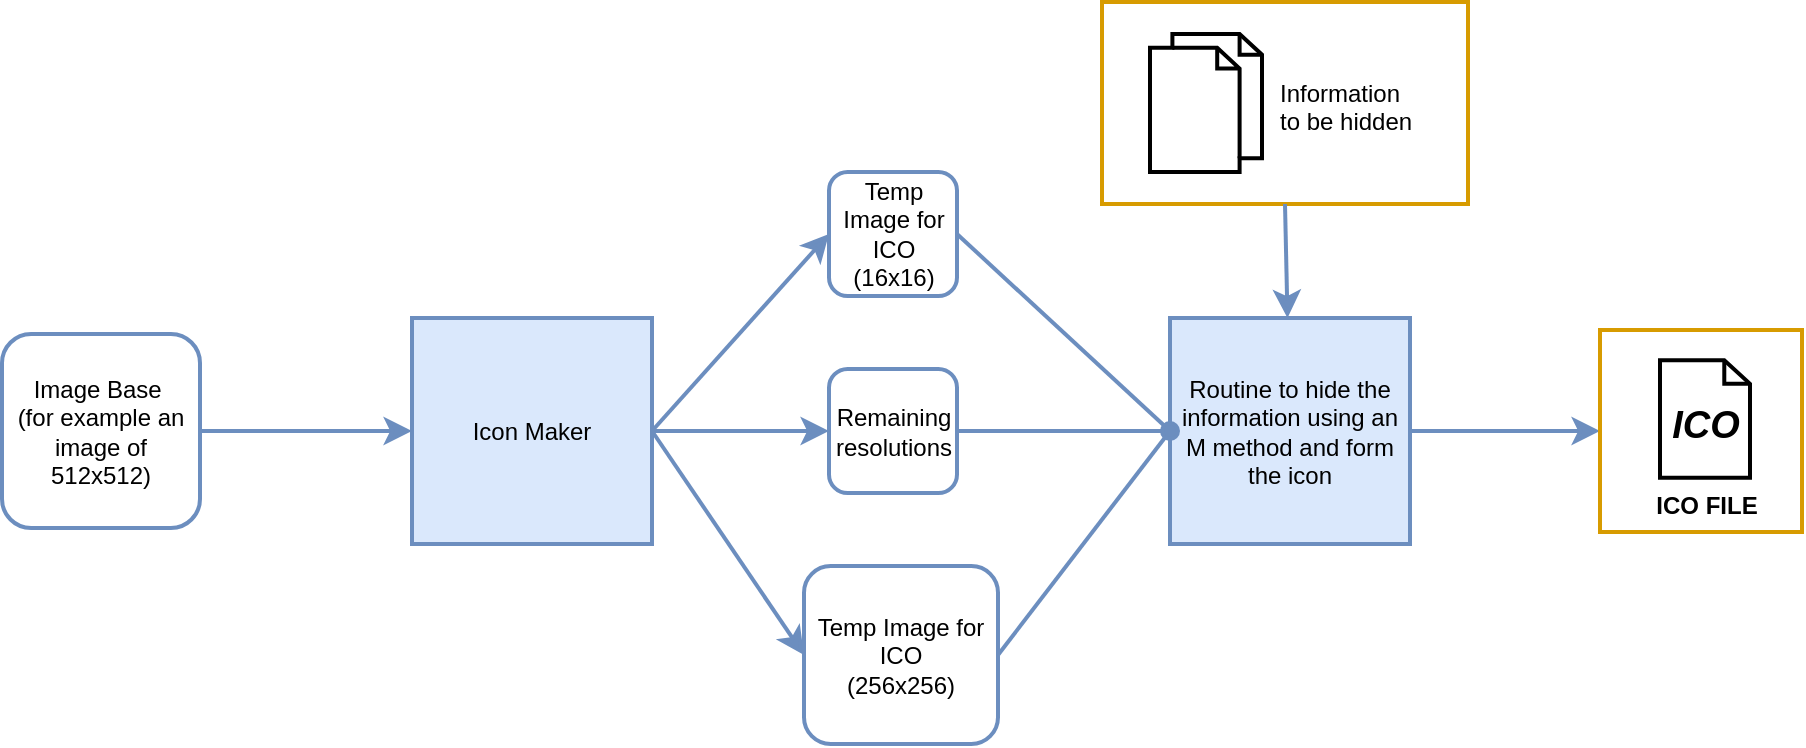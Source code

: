 <mxfile version="24.9.1">
  <diagram name="Página-1" id="AlnsNyq1vR_H65DkMhtp">
    <mxGraphModel dx="1304" dy="321" grid="0" gridSize="10" guides="1" tooltips="1" connect="1" arrows="1" fold="1" page="0" pageScale="1" pageWidth="827" pageHeight="1169" math="0" shadow="0">
      <root>
        <mxCell id="0" />
        <mxCell id="1" parent="0" />
        <mxCell id="-mm5XF8lnovWtMR6PmHI-34" value="" style="rounded=0;whiteSpace=wrap;html=1;strokeColor=#D79B00;strokeWidth=2;" vertex="1" parent="1">
          <mxGeometry x="34" y="83" width="183" height="101" as="geometry" />
        </mxCell>
        <mxCell id="-mm5XF8lnovWtMR6PmHI-6" value="Image Base&amp;nbsp;&lt;div&gt;(for example an image of 512x512)&lt;/div&gt;" style="rounded=1;whiteSpace=wrap;html=1;fillColor=default;strokeColor=#6c8ebf;strokeWidth=2;" vertex="1" parent="1">
          <mxGeometry x="-516" y="249" width="99" height="97" as="geometry" />
        </mxCell>
        <mxCell id="-mm5XF8lnovWtMR6PmHI-28" style="edgeStyle=none;curved=1;rounded=0;orthogonalLoop=1;jettySize=auto;html=1;exitX=1;exitY=0.5;exitDx=0;exitDy=0;entryX=0;entryY=0.5;entryDx=0;entryDy=0;fontSize=12;startSize=8;endSize=8;fillColor=#dae8fc;strokeColor=#6c8ebf;strokeWidth=2;" edge="1" parent="1" source="-mm5XF8lnovWtMR6PmHI-8" target="-mm5XF8lnovWtMR6PmHI-16">
          <mxGeometry relative="1" as="geometry" />
        </mxCell>
        <mxCell id="-mm5XF8lnovWtMR6PmHI-29" style="edgeStyle=none;curved=1;rounded=0;orthogonalLoop=1;jettySize=auto;html=1;exitX=1;exitY=0.5;exitDx=0;exitDy=0;entryX=0;entryY=0.5;entryDx=0;entryDy=0;fontSize=12;startSize=8;endSize=8;fillColor=#dae8fc;strokeColor=#6c8ebf;strokeWidth=2;" edge="1" parent="1" source="-mm5XF8lnovWtMR6PmHI-8" target="-mm5XF8lnovWtMR6PmHI-11">
          <mxGeometry relative="1" as="geometry" />
        </mxCell>
        <mxCell id="-mm5XF8lnovWtMR6PmHI-55" style="edgeStyle=none;curved=1;rounded=0;orthogonalLoop=1;jettySize=auto;html=1;exitX=1;exitY=0.5;exitDx=0;exitDy=0;entryX=0;entryY=0.5;entryDx=0;entryDy=0;fontSize=12;startSize=8;endSize=8;fillColor=#dae8fc;strokeColor=#6c8ebf;strokeWidth=2;" edge="1" parent="1" source="-mm5XF8lnovWtMR6PmHI-8" target="-mm5XF8lnovWtMR6PmHI-53">
          <mxGeometry relative="1" as="geometry" />
        </mxCell>
        <mxCell id="-mm5XF8lnovWtMR6PmHI-8" value="Icon Maker" style="rounded=0;whiteSpace=wrap;html=1;fillColor=#dae8fc;strokeColor=#6c8ebf;strokeWidth=2;" vertex="1" parent="1">
          <mxGeometry x="-311" y="241" width="120" height="113" as="geometry" />
        </mxCell>
        <mxCell id="-mm5XF8lnovWtMR6PmHI-9" value="" style="endArrow=classic;html=1;rounded=0;fontSize=12;startSize=8;endSize=8;curved=1;exitX=1;exitY=0.5;exitDx=0;exitDy=0;strokeWidth=2;fillColor=#dae8fc;strokeColor=#6c8ebf;" edge="1" parent="1" source="-mm5XF8lnovWtMR6PmHI-6" target="-mm5XF8lnovWtMR6PmHI-8">
          <mxGeometry width="50" height="50" relative="1" as="geometry">
            <mxPoint x="-175" y="228" as="sourcePoint" />
            <mxPoint x="-125" y="178" as="targetPoint" />
          </mxGeometry>
        </mxCell>
        <mxCell id="-mm5XF8lnovWtMR6PmHI-30" style="edgeStyle=none;curved=1;rounded=0;orthogonalLoop=1;jettySize=auto;html=1;exitX=1;exitY=0.5;exitDx=0;exitDy=0;entryX=0;entryY=0.5;entryDx=0;entryDy=0;fontSize=12;startSize=8;endSize=8;strokeWidth=2;fillColor=#dae8fc;strokeColor=#6c8ebf;endArrow=none;endFill=0;" edge="1" parent="1" source="-mm5XF8lnovWtMR6PmHI-11" target="-mm5XF8lnovWtMR6PmHI-25">
          <mxGeometry relative="1" as="geometry" />
        </mxCell>
        <mxCell id="-mm5XF8lnovWtMR6PmHI-11" value="Temp Image for ICO&lt;br&gt;(16x16)" style="rounded=1;whiteSpace=wrap;html=1;container=0;fillColor=default;strokeColor=#6c8ebf;strokeWidth=2;" vertex="1" parent="1">
          <mxGeometry x="-102.5" y="168" width="64" height="62" as="geometry" />
        </mxCell>
        <mxCell id="-mm5XF8lnovWtMR6PmHI-31" style="edgeStyle=none;curved=1;rounded=0;orthogonalLoop=1;jettySize=auto;html=1;exitX=1;exitY=0.5;exitDx=0;exitDy=0;entryX=0;entryY=0.5;entryDx=0;entryDy=0;fontSize=12;startSize=8;endSize=8;fillColor=#dae8fc;strokeColor=#6c8ebf;strokeWidth=2;endArrow=none;endFill=0;" edge="1" parent="1" source="-mm5XF8lnovWtMR6PmHI-16" target="-mm5XF8lnovWtMR6PmHI-25">
          <mxGeometry relative="1" as="geometry" />
        </mxCell>
        <mxCell id="-mm5XF8lnovWtMR6PmHI-16" value="Temp Image for ICO&lt;br&gt;(256x256)" style="rounded=1;whiteSpace=wrap;html=1;container=0;fillColor=default;strokeColor=#6c8ebf;strokeWidth=2;" vertex="1" parent="1">
          <mxGeometry x="-115" y="365" width="97" height="89" as="geometry" />
        </mxCell>
        <mxCell id="-mm5XF8lnovWtMR6PmHI-45" style="edgeStyle=none;curved=1;rounded=0;orthogonalLoop=1;jettySize=auto;html=1;exitX=1;exitY=0.5;exitDx=0;exitDy=0;entryX=0;entryY=0.5;entryDx=0;entryDy=0;fontSize=12;startSize=8;endSize=8;fillColor=#dae8fc;strokeColor=#6c8ebf;strokeWidth=2;" edge="1" parent="1" source="-mm5XF8lnovWtMR6PmHI-25" target="-mm5XF8lnovWtMR6PmHI-43">
          <mxGeometry relative="1" as="geometry" />
        </mxCell>
        <mxCell id="-mm5XF8lnovWtMR6PmHI-25" value="Routine to hide the information using an M method and form the icon" style="rounded=0;whiteSpace=wrap;html=1;fillColor=#dae8fc;strokeColor=#6c8ebf;strokeWidth=2;" vertex="1" parent="1">
          <mxGeometry x="68" y="241" width="120" height="113" as="geometry" />
        </mxCell>
        <mxCell id="-mm5XF8lnovWtMR6PmHI-1" value="" style="html=1;verticalLabelPosition=bottom;align=center;labelBackgroundColor=#ffffff;verticalAlign=top;strokeWidth=2;strokeColor=#000000;shadow=0;dashed=0;shape=mxgraph.ios7.icons.documents;" vertex="1" parent="1">
          <mxGeometry x="58" y="99" width="56" height="69" as="geometry" />
        </mxCell>
        <mxCell id="-mm5XF8lnovWtMR6PmHI-3" value="" style="shape=image;html=1;verticalAlign=top;verticalLabelPosition=bottom;labelBackgroundColor=#ffffff;imageAspect=0;aspect=fixed;image=https://cdn1.iconfinder.com/data/icons/material-core/20/settings-128.png" vertex="1" parent="1">
          <mxGeometry x="64" y="123.75" width="19.5" height="19.5" as="geometry" />
        </mxCell>
        <mxCell id="-mm5XF8lnovWtMR6PmHI-4" value="" style="shape=image;html=1;verticalAlign=top;verticalLabelPosition=bottom;labelBackgroundColor=#ffffff;imageAspect=0;aspect=fixed;image=https://cdn1.iconfinder.com/data/icons/material-core/20/settings-128.png" vertex="1" parent="1">
          <mxGeometry x="79.5" y="140" width="13" height="13" as="geometry" />
        </mxCell>
        <mxCell id="-mm5XF8lnovWtMR6PmHI-5" value="Information to be hidden" style="text;whiteSpace=wrap;" vertex="1" parent="1">
          <mxGeometry x="121" y="114.83" width="71.67" height="38.17" as="geometry" />
        </mxCell>
        <mxCell id="-mm5XF8lnovWtMR6PmHI-35" style="edgeStyle=none;curved=1;rounded=0;orthogonalLoop=1;jettySize=auto;html=1;exitX=0.5;exitY=1;exitDx=0;exitDy=0;fontSize=12;startSize=8;endSize=8;fillColor=#dae8fc;strokeColor=#6c8ebf;strokeWidth=2;" edge="1" parent="1" source="-mm5XF8lnovWtMR6PmHI-34" target="-mm5XF8lnovWtMR6PmHI-25">
          <mxGeometry relative="1" as="geometry" />
        </mxCell>
        <mxCell id="-mm5XF8lnovWtMR6PmHI-44" value="" style="group;fillColor=default;strokeWidth=2;" vertex="1" connectable="0" parent="1">
          <mxGeometry x="283" y="247" width="101" height="101" as="geometry" />
        </mxCell>
        <mxCell id="-mm5XF8lnovWtMR6PmHI-43" value="" style="rounded=0;whiteSpace=wrap;html=1;fillColor=default;strokeColor=#D79B00;strokeWidth=2;" vertex="1" parent="-mm5XF8lnovWtMR6PmHI-44">
          <mxGeometry width="101" height="101" as="geometry" />
        </mxCell>
        <mxCell id="-mm5XF8lnovWtMR6PmHI-36" value="&lt;b&gt;ICO FILE&lt;/b&gt;" style="html=1;verticalLabelPosition=bottom;align=center;labelBackgroundColor=#ffffff;verticalAlign=top;strokeWidth=2;strokeColor=#000000;shadow=0;dashed=0;shape=mxgraph.ios7.icons.document;" vertex="1" parent="-mm5XF8lnovWtMR6PmHI-44">
          <mxGeometry x="30" y="15.13" width="45" height="58.75" as="geometry" />
        </mxCell>
        <mxCell id="-mm5XF8lnovWtMR6PmHI-46" value="&lt;b&gt;&lt;font style=&quot;font-size: 19px;&quot;&gt;&lt;i&gt;ICO&lt;/i&gt;&lt;/font&gt;&lt;/b&gt;" style="text;html=1;align=center;verticalAlign=middle;whiteSpace=wrap;rounded=0;fontSize=16;" vertex="1" parent="-mm5XF8lnovWtMR6PmHI-44">
          <mxGeometry x="22.5" y="33" width="60" height="30" as="geometry" />
        </mxCell>
        <mxCell id="-mm5XF8lnovWtMR6PmHI-56" style="edgeStyle=none;curved=1;rounded=0;orthogonalLoop=1;jettySize=auto;html=1;exitX=1;exitY=0.5;exitDx=0;exitDy=0;entryX=0;entryY=0.5;entryDx=0;entryDy=0;fontSize=12;startSize=8;endSize=8;endArrow=oval;endFill=1;strokeWidth=2;fillColor=#dae8fc;strokeColor=#6c8ebf;" edge="1" parent="1" source="-mm5XF8lnovWtMR6PmHI-53" target="-mm5XF8lnovWtMR6PmHI-25">
          <mxGeometry relative="1" as="geometry" />
        </mxCell>
        <mxCell id="-mm5XF8lnovWtMR6PmHI-53" value="Remaining resolutions" style="rounded=1;whiteSpace=wrap;html=1;container=0;fillColor=default;strokeColor=#6c8ebf;strokeWidth=2;" vertex="1" parent="1">
          <mxGeometry x="-102.5" y="266.5" width="64" height="62" as="geometry" />
        </mxCell>
      </root>
    </mxGraphModel>
  </diagram>
</mxfile>
